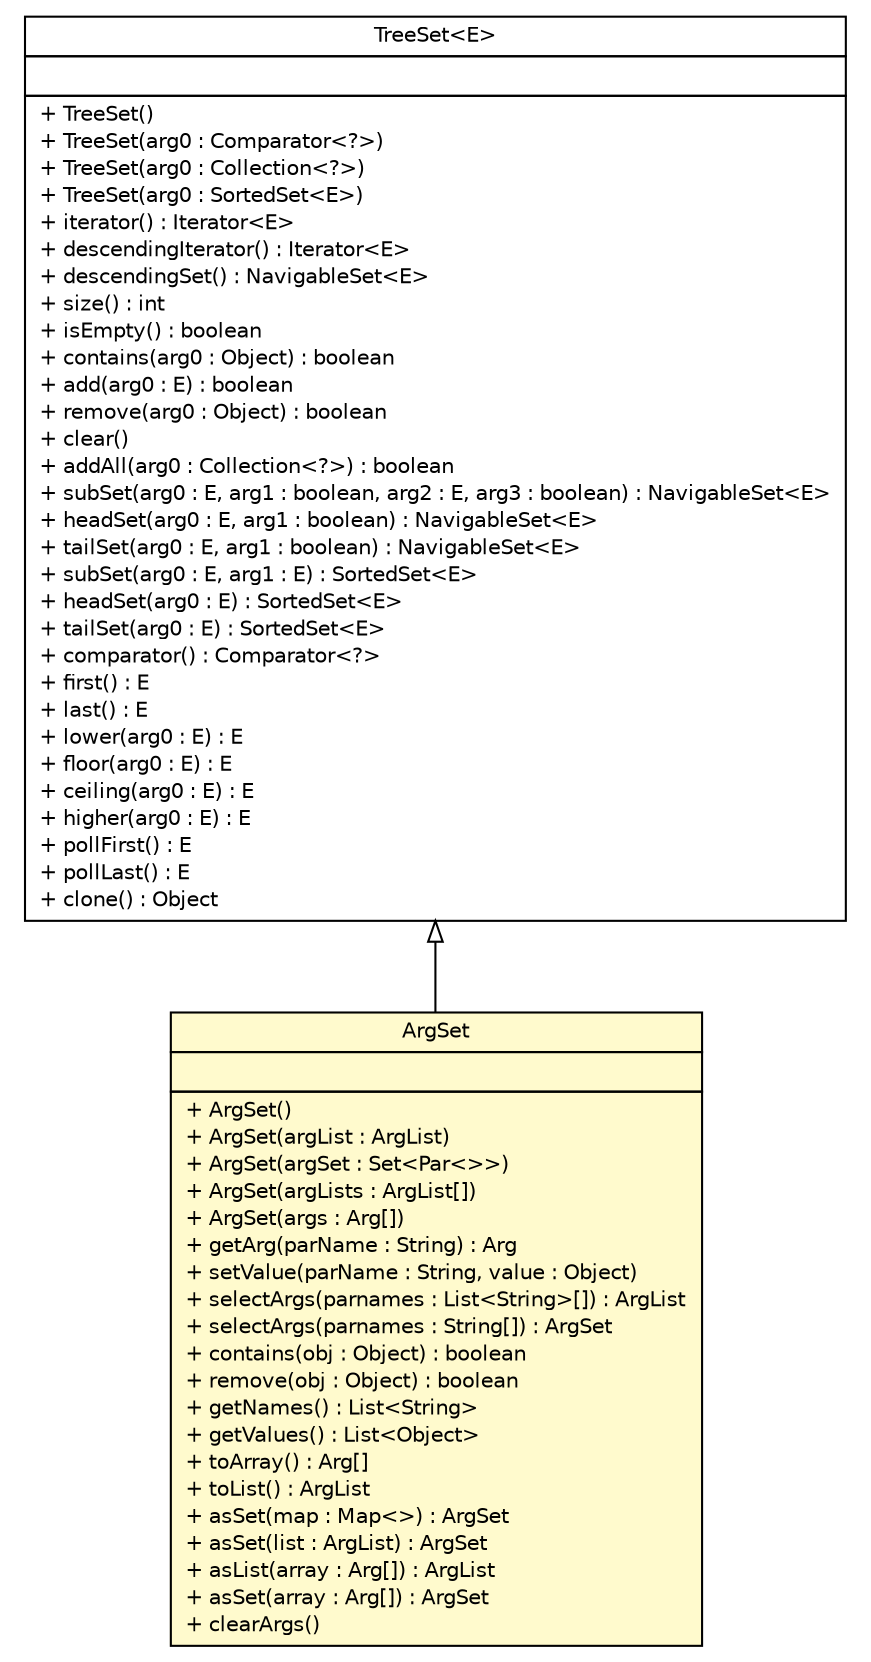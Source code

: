 #!/usr/local/bin/dot
#
# Class diagram 
# Generated by UMLGraph version R5_6 (http://www.umlgraph.org/)
#

digraph G {
	edge [fontname="Helvetica",fontsize=10,labelfontname="Helvetica",labelfontsize=10];
	node [fontname="Helvetica",fontsize=10,shape=plaintext];
	nodesep=0.25;
	ranksep=0.5;
	// sorcer.service.ArgSet
	c110470 [label=<<table title="sorcer.service.ArgSet" border="0" cellborder="1" cellspacing="0" cellpadding="2" port="p" bgcolor="lemonChiffon" href="./ArgSet.html">
		<tr><td><table border="0" cellspacing="0" cellpadding="1">
<tr><td align="center" balign="center"> ArgSet </td></tr>
		</table></td></tr>
		<tr><td><table border="0" cellspacing="0" cellpadding="1">
<tr><td align="left" balign="left">  </td></tr>
		</table></td></tr>
		<tr><td><table border="0" cellspacing="0" cellpadding="1">
<tr><td align="left" balign="left"> + ArgSet() </td></tr>
<tr><td align="left" balign="left"> + ArgSet(argList : ArgList) </td></tr>
<tr><td align="left" balign="left"> + ArgSet(argSet : Set&lt;Par&lt;&gt;&gt;) </td></tr>
<tr><td align="left" balign="left"> + ArgSet(argLists : ArgList[]) </td></tr>
<tr><td align="left" balign="left"> + ArgSet(args : Arg[]) </td></tr>
<tr><td align="left" balign="left"> + getArg(parName : String) : Arg </td></tr>
<tr><td align="left" balign="left"> + setValue(parName : String, value : Object) </td></tr>
<tr><td align="left" balign="left"> + selectArgs(parnames : List&lt;String&gt;[]) : ArgList </td></tr>
<tr><td align="left" balign="left"> + selectArgs(parnames : String[]) : ArgSet </td></tr>
<tr><td align="left" balign="left"> + contains(obj : Object) : boolean </td></tr>
<tr><td align="left" balign="left"> + remove(obj : Object) : boolean </td></tr>
<tr><td align="left" balign="left"> + getNames() : List&lt;String&gt; </td></tr>
<tr><td align="left" balign="left"> + getValues() : List&lt;Object&gt; </td></tr>
<tr><td align="left" balign="left"> + toArray() : Arg[] </td></tr>
<tr><td align="left" balign="left"> + toList() : ArgList </td></tr>
<tr><td align="left" balign="left"> + asSet(map : Map&lt;&gt;) : ArgSet </td></tr>
<tr><td align="left" balign="left"> + asSet(list : ArgList) : ArgSet </td></tr>
<tr><td align="left" balign="left"> + asList(array : Arg[]) : ArgList </td></tr>
<tr><td align="left" balign="left"> + asSet(array : Arg[]) : ArgSet </td></tr>
<tr><td align="left" balign="left"> + clearArgs() </td></tr>
		</table></td></tr>
		</table>>, URL="./ArgSet.html", fontname="Helvetica", fontcolor="black", fontsize=10.0];
	//sorcer.service.ArgSet extends java.util.TreeSet<sorcer.service.Arg>
	c111044:p -> c110470:p [dir=back,arrowtail=empty];
	// java.util.TreeSet<E>
	c111044 [label=<<table title="java.util.TreeSet" border="0" cellborder="1" cellspacing="0" cellpadding="2" port="p" href="http://docs.oracle.com/javase/7/docs/api/java/util/TreeSet.html">
		<tr><td><table border="0" cellspacing="0" cellpadding="1">
<tr><td align="center" balign="center"> TreeSet&lt;E&gt; </td></tr>
		</table></td></tr>
		<tr><td><table border="0" cellspacing="0" cellpadding="1">
<tr><td align="left" balign="left">  </td></tr>
		</table></td></tr>
		<tr><td><table border="0" cellspacing="0" cellpadding="1">
<tr><td align="left" balign="left"> + TreeSet() </td></tr>
<tr><td align="left" balign="left"> + TreeSet(arg0 : Comparator&lt;?&gt;) </td></tr>
<tr><td align="left" balign="left"> + TreeSet(arg0 : Collection&lt;?&gt;) </td></tr>
<tr><td align="left" balign="left"> + TreeSet(arg0 : SortedSet&lt;E&gt;) </td></tr>
<tr><td align="left" balign="left"> + iterator() : Iterator&lt;E&gt; </td></tr>
<tr><td align="left" balign="left"> + descendingIterator() : Iterator&lt;E&gt; </td></tr>
<tr><td align="left" balign="left"> + descendingSet() : NavigableSet&lt;E&gt; </td></tr>
<tr><td align="left" balign="left"> + size() : int </td></tr>
<tr><td align="left" balign="left"> + isEmpty() : boolean </td></tr>
<tr><td align="left" balign="left"> + contains(arg0 : Object) : boolean </td></tr>
<tr><td align="left" balign="left"> + add(arg0 : E) : boolean </td></tr>
<tr><td align="left" balign="left"> + remove(arg0 : Object) : boolean </td></tr>
<tr><td align="left" balign="left"> + clear() </td></tr>
<tr><td align="left" balign="left"> + addAll(arg0 : Collection&lt;?&gt;) : boolean </td></tr>
<tr><td align="left" balign="left"> + subSet(arg0 : E, arg1 : boolean, arg2 : E, arg3 : boolean) : NavigableSet&lt;E&gt; </td></tr>
<tr><td align="left" balign="left"> + headSet(arg0 : E, arg1 : boolean) : NavigableSet&lt;E&gt; </td></tr>
<tr><td align="left" balign="left"> + tailSet(arg0 : E, arg1 : boolean) : NavigableSet&lt;E&gt; </td></tr>
<tr><td align="left" balign="left"> + subSet(arg0 : E, arg1 : E) : SortedSet&lt;E&gt; </td></tr>
<tr><td align="left" balign="left"> + headSet(arg0 : E) : SortedSet&lt;E&gt; </td></tr>
<tr><td align="left" balign="left"> + tailSet(arg0 : E) : SortedSet&lt;E&gt; </td></tr>
<tr><td align="left" balign="left"> + comparator() : Comparator&lt;?&gt; </td></tr>
<tr><td align="left" balign="left"> + first() : E </td></tr>
<tr><td align="left" balign="left"> + last() : E </td></tr>
<tr><td align="left" balign="left"> + lower(arg0 : E) : E </td></tr>
<tr><td align="left" balign="left"> + floor(arg0 : E) : E </td></tr>
<tr><td align="left" balign="left"> + ceiling(arg0 : E) : E </td></tr>
<tr><td align="left" balign="left"> + higher(arg0 : E) : E </td></tr>
<tr><td align="left" balign="left"> + pollFirst() : E </td></tr>
<tr><td align="left" balign="left"> + pollLast() : E </td></tr>
<tr><td align="left" balign="left"> + clone() : Object </td></tr>
		</table></td></tr>
		</table>>, URL="http://docs.oracle.com/javase/7/docs/api/java/util/TreeSet.html", fontname="Helvetica", fontcolor="black", fontsize=10.0];
}

